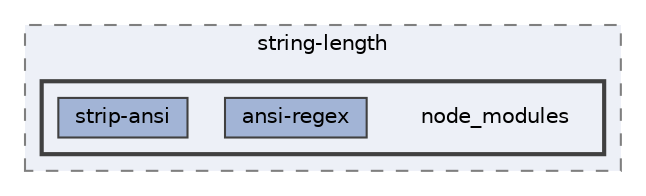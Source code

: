 digraph "C:/Users/arisc/OneDrive/Documents/GitHub/FINAL/EcoEats-Project/node_modules/string-length/node_modules"
{
 // LATEX_PDF_SIZE
  bgcolor="transparent";
  edge [fontname=Helvetica,fontsize=10,labelfontname=Helvetica,labelfontsize=10];
  node [fontname=Helvetica,fontsize=10,shape=box,height=0.2,width=0.4];
  compound=true
  subgraph clusterdir_3c192e405af31cdc71d2516ec62ed0e2 {
    graph [ bgcolor="#edf0f7", pencolor="grey50", label="string-length", fontname=Helvetica,fontsize=10 style="filled,dashed", URL="dir_3c192e405af31cdc71d2516ec62ed0e2.html",tooltip=""]
  subgraph clusterdir_888e7002f7e4d18be2e61967807e5504 {
    graph [ bgcolor="#edf0f7", pencolor="grey25", label="", fontname=Helvetica,fontsize=10 style="filled,bold", URL="dir_888e7002f7e4d18be2e61967807e5504.html",tooltip=""]
    dir_888e7002f7e4d18be2e61967807e5504 [shape=plaintext, label="node_modules"];
  dir_f88157836518c2f02355e30c3f68b40f [label="ansi-regex", fillcolor="#a2b4d6", color="grey25", style="filled", URL="dir_f88157836518c2f02355e30c3f68b40f.html",tooltip=""];
  dir_f33d2e3bd1bfc4cfe33611da6b72aecd [label="strip-ansi", fillcolor="#a2b4d6", color="grey25", style="filled", URL="dir_f33d2e3bd1bfc4cfe33611da6b72aecd.html",tooltip=""];
  }
  }
}

